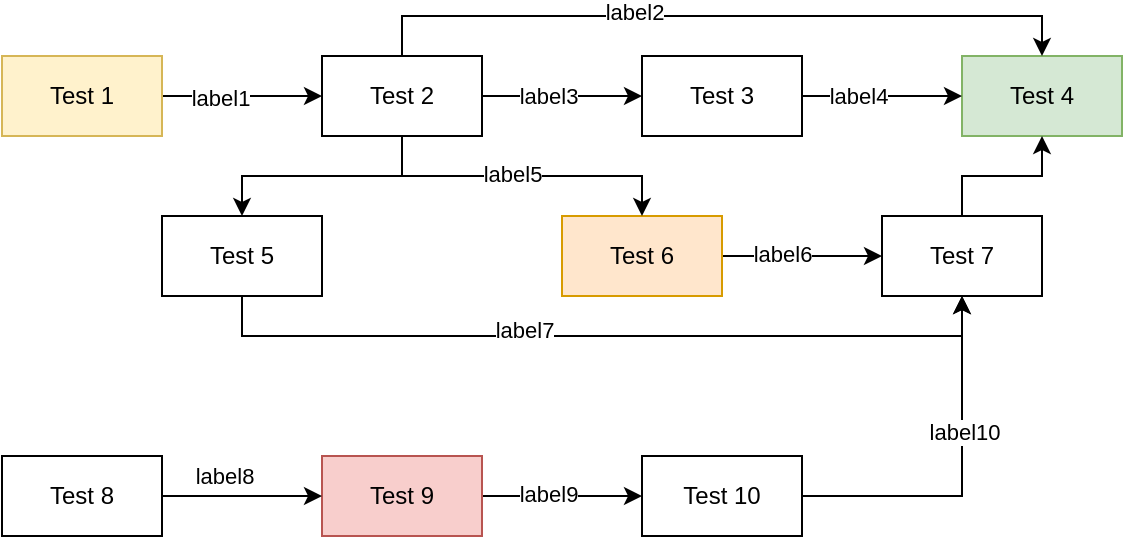<mxfile version="22.0.3" type="device" pages="3">
  <diagram id="C5RBs43oDa-KdzZeNtuy" name="Page-1">
    <mxGraphModel dx="1242" dy="854" grid="1" gridSize="10" guides="1" tooltips="1" connect="1" arrows="1" fold="1" page="1" pageScale="1" pageWidth="827" pageHeight="1169" math="0" shadow="0">
      <root>
        <mxCell id="WIyWlLk6GJQsqaUBKTNV-0" />
        <mxCell id="WIyWlLk6GJQsqaUBKTNV-1" parent="WIyWlLk6GJQsqaUBKTNV-0" />
        <mxCell id="Mw_cDEjDpBBBaktPgEhC-10" style="edgeStyle=orthogonalEdgeStyle;rounded=0;orthogonalLoop=1;jettySize=auto;html=1;exitX=1;exitY=0.5;exitDx=0;exitDy=0;entryX=0;entryY=0.5;entryDx=0;entryDy=0;" parent="WIyWlLk6GJQsqaUBKTNV-1" source="Mw_cDEjDpBBBaktPgEhC-0" target="Mw_cDEjDpBBBaktPgEhC-6" edge="1">
          <mxGeometry relative="1" as="geometry" />
        </mxCell>
        <mxCell id="kKnstZEyNpiw00Y8j86u-1" value="label1" style="edgeLabel;html=1;align=center;verticalAlign=middle;resizable=0;points=[];" parent="Mw_cDEjDpBBBaktPgEhC-10" vertex="1" connectable="0">
          <mxGeometry x="-0.275" y="-1" relative="1" as="geometry">
            <mxPoint as="offset" />
          </mxGeometry>
        </mxCell>
        <mxCell id="Mw_cDEjDpBBBaktPgEhC-0" value="Test 1" style="rounded=0;whiteSpace=wrap;html=1;fillColor=#fff2cc;strokeColor=#d6b656;" parent="WIyWlLk6GJQsqaUBKTNV-1" vertex="1">
          <mxGeometry x="160" y="160" width="80" height="40" as="geometry" />
        </mxCell>
        <mxCell id="Mw_cDEjDpBBBaktPgEhC-1" value="Test 4" style="rounded=0;whiteSpace=wrap;html=1;fillColor=#d5e8d4;strokeColor=#82b366;" parent="WIyWlLk6GJQsqaUBKTNV-1" vertex="1">
          <mxGeometry x="640" y="160" width="80" height="40" as="geometry" />
        </mxCell>
        <mxCell id="Mw_cDEjDpBBBaktPgEhC-17" style="edgeStyle=orthogonalEdgeStyle;rounded=0;orthogonalLoop=1;jettySize=auto;html=1;exitX=1;exitY=0.5;exitDx=0;exitDy=0;entryX=0;entryY=0.5;entryDx=0;entryDy=0;" parent="WIyWlLk6GJQsqaUBKTNV-1" source="Mw_cDEjDpBBBaktPgEhC-2" target="Mw_cDEjDpBBBaktPgEhC-1" edge="1">
          <mxGeometry relative="1" as="geometry" />
        </mxCell>
        <mxCell id="kKnstZEyNpiw00Y8j86u-4" value="label4" style="edgeLabel;html=1;align=center;verticalAlign=middle;resizable=0;points=[];" parent="Mw_cDEjDpBBBaktPgEhC-17" vertex="1" connectable="0">
          <mxGeometry x="-0.3" relative="1" as="geometry">
            <mxPoint as="offset" />
          </mxGeometry>
        </mxCell>
        <mxCell id="Mw_cDEjDpBBBaktPgEhC-2" value="Test 3" style="rounded=0;whiteSpace=wrap;html=1;" parent="WIyWlLk6GJQsqaUBKTNV-1" vertex="1">
          <mxGeometry x="480" y="160" width="80" height="40" as="geometry" />
        </mxCell>
        <mxCell id="Mw_cDEjDpBBBaktPgEhC-13" style="edgeStyle=orthogonalEdgeStyle;rounded=0;orthogonalLoop=1;jettySize=auto;html=1;exitX=0.5;exitY=1;exitDx=0;exitDy=0;entryX=0.5;entryY=1;entryDx=0;entryDy=0;" parent="WIyWlLk6GJQsqaUBKTNV-1" source="Mw_cDEjDpBBBaktPgEhC-3" target="Mw_cDEjDpBBBaktPgEhC-8" edge="1">
          <mxGeometry relative="1" as="geometry" />
        </mxCell>
        <mxCell id="kKnstZEyNpiw00Y8j86u-7" value="label7" style="edgeLabel;html=1;align=center;verticalAlign=middle;resizable=0;points=[];" parent="Mw_cDEjDpBBBaktPgEhC-13" vertex="1" connectable="0">
          <mxGeometry x="-0.195" y="3" relative="1" as="geometry">
            <mxPoint as="offset" />
          </mxGeometry>
        </mxCell>
        <mxCell id="Mw_cDEjDpBBBaktPgEhC-3" value="Test 5" style="rounded=0;whiteSpace=wrap;html=1;" parent="WIyWlLk6GJQsqaUBKTNV-1" vertex="1">
          <mxGeometry x="240" y="240" width="80" height="40" as="geometry" />
        </mxCell>
        <mxCell id="Mw_cDEjDpBBBaktPgEhC-21" style="edgeStyle=orthogonalEdgeStyle;rounded=0;orthogonalLoop=1;jettySize=auto;html=1;exitX=1;exitY=0.5;exitDx=0;exitDy=0;entryX=0;entryY=0.5;entryDx=0;entryDy=0;" parent="WIyWlLk6GJQsqaUBKTNV-1" source="Mw_cDEjDpBBBaktPgEhC-4" target="Mw_cDEjDpBBBaktPgEhC-7" edge="1">
          <mxGeometry relative="1" as="geometry" />
        </mxCell>
        <mxCell id="kKnstZEyNpiw00Y8j86u-8" value="label9" style="edgeLabel;html=1;align=center;verticalAlign=middle;resizable=0;points=[];" parent="Mw_cDEjDpBBBaktPgEhC-21" vertex="1" connectable="0">
          <mxGeometry x="-0.175" y="1" relative="1" as="geometry">
            <mxPoint as="offset" />
          </mxGeometry>
        </mxCell>
        <mxCell id="Mw_cDEjDpBBBaktPgEhC-4" value="Test 9" style="rounded=0;whiteSpace=wrap;html=1;fillColor=#f8cecc;strokeColor=#b85450;" parent="WIyWlLk6GJQsqaUBKTNV-1" vertex="1">
          <mxGeometry x="320" y="360" width="80" height="40" as="geometry" />
        </mxCell>
        <mxCell id="Mw_cDEjDpBBBaktPgEhC-14" style="edgeStyle=orthogonalEdgeStyle;rounded=0;orthogonalLoop=1;jettySize=auto;html=1;exitX=1;exitY=0.5;exitDx=0;exitDy=0;entryX=0;entryY=0.5;entryDx=0;entryDy=0;" parent="WIyWlLk6GJQsqaUBKTNV-1" source="Mw_cDEjDpBBBaktPgEhC-5" target="Mw_cDEjDpBBBaktPgEhC-8" edge="1">
          <mxGeometry relative="1" as="geometry" />
        </mxCell>
        <mxCell id="kKnstZEyNpiw00Y8j86u-6" value="label6" style="edgeLabel;html=1;align=center;verticalAlign=middle;resizable=0;points=[];" parent="Mw_cDEjDpBBBaktPgEhC-14" vertex="1" connectable="0">
          <mxGeometry x="-0.25" y="1" relative="1" as="geometry">
            <mxPoint as="offset" />
          </mxGeometry>
        </mxCell>
        <mxCell id="Mw_cDEjDpBBBaktPgEhC-5" value="Test 6" style="rounded=0;whiteSpace=wrap;html=1;fillColor=#ffe6cc;strokeColor=#d79b00;" parent="WIyWlLk6GJQsqaUBKTNV-1" vertex="1">
          <mxGeometry x="440" y="240" width="80" height="40" as="geometry" />
        </mxCell>
        <mxCell id="Mw_cDEjDpBBBaktPgEhC-11" style="edgeStyle=orthogonalEdgeStyle;rounded=0;orthogonalLoop=1;jettySize=auto;html=1;exitX=0.5;exitY=1;exitDx=0;exitDy=0;entryX=0.5;entryY=0;entryDx=0;entryDy=0;" parent="WIyWlLk6GJQsqaUBKTNV-1" source="Mw_cDEjDpBBBaktPgEhC-6" target="Mw_cDEjDpBBBaktPgEhC-3" edge="1">
          <mxGeometry relative="1" as="geometry" />
        </mxCell>
        <mxCell id="Mw_cDEjDpBBBaktPgEhC-12" style="edgeStyle=orthogonalEdgeStyle;rounded=0;orthogonalLoop=1;jettySize=auto;html=1;exitX=0.5;exitY=1;exitDx=0;exitDy=0;entryX=0.5;entryY=0;entryDx=0;entryDy=0;" parent="WIyWlLk6GJQsqaUBKTNV-1" source="Mw_cDEjDpBBBaktPgEhC-6" target="Mw_cDEjDpBBBaktPgEhC-5" edge="1">
          <mxGeometry relative="1" as="geometry" />
        </mxCell>
        <mxCell id="kKnstZEyNpiw00Y8j86u-5" value="label5" style="edgeLabel;html=1;align=center;verticalAlign=middle;resizable=0;points=[];" parent="Mw_cDEjDpBBBaktPgEhC-12" vertex="1" connectable="0">
          <mxGeometry x="-0.062" y="1" relative="1" as="geometry">
            <mxPoint as="offset" />
          </mxGeometry>
        </mxCell>
        <mxCell id="Mw_cDEjDpBBBaktPgEhC-16" style="edgeStyle=orthogonalEdgeStyle;rounded=0;orthogonalLoop=1;jettySize=auto;html=1;exitX=1;exitY=0.5;exitDx=0;exitDy=0;entryX=0;entryY=0.5;entryDx=0;entryDy=0;" parent="WIyWlLk6GJQsqaUBKTNV-1" source="Mw_cDEjDpBBBaktPgEhC-6" target="Mw_cDEjDpBBBaktPgEhC-2" edge="1">
          <mxGeometry relative="1" as="geometry" />
        </mxCell>
        <mxCell id="kKnstZEyNpiw00Y8j86u-3" value="label3" style="edgeLabel;html=1;align=center;verticalAlign=middle;resizable=0;points=[];" parent="Mw_cDEjDpBBBaktPgEhC-16" vertex="1" connectable="0">
          <mxGeometry x="-0.175" relative="1" as="geometry">
            <mxPoint as="offset" />
          </mxGeometry>
        </mxCell>
        <mxCell id="Mw_cDEjDpBBBaktPgEhC-19" style="edgeStyle=orthogonalEdgeStyle;rounded=0;orthogonalLoop=1;jettySize=auto;html=1;exitX=0.5;exitY=0;exitDx=0;exitDy=0;entryX=0.5;entryY=0;entryDx=0;entryDy=0;" parent="WIyWlLk6GJQsqaUBKTNV-1" source="Mw_cDEjDpBBBaktPgEhC-6" target="Mw_cDEjDpBBBaktPgEhC-1" edge="1">
          <mxGeometry relative="1" as="geometry" />
        </mxCell>
        <mxCell id="kKnstZEyNpiw00Y8j86u-2" value="label2" style="edgeLabel;html=1;align=center;verticalAlign=middle;resizable=0;points=[];" parent="Mw_cDEjDpBBBaktPgEhC-19" vertex="1" connectable="0">
          <mxGeometry x="-0.244" y="2" relative="1" as="geometry">
            <mxPoint as="offset" />
          </mxGeometry>
        </mxCell>
        <mxCell id="Mw_cDEjDpBBBaktPgEhC-6" value="Test 2" style="rounded=0;whiteSpace=wrap;html=1;" parent="WIyWlLk6GJQsqaUBKTNV-1" vertex="1">
          <mxGeometry x="320" y="160" width="80" height="40" as="geometry" />
        </mxCell>
        <mxCell id="Mw_cDEjDpBBBaktPgEhC-15" style="edgeStyle=orthogonalEdgeStyle;rounded=0;orthogonalLoop=1;jettySize=auto;html=1;exitX=1;exitY=0.5;exitDx=0;exitDy=0;entryX=0.5;entryY=1;entryDx=0;entryDy=0;" parent="WIyWlLk6GJQsqaUBKTNV-1" source="Mw_cDEjDpBBBaktPgEhC-7" target="Mw_cDEjDpBBBaktPgEhC-8" edge="1">
          <mxGeometry relative="1" as="geometry" />
        </mxCell>
        <mxCell id="kKnstZEyNpiw00Y8j86u-9" value="label10" style="edgeLabel;html=1;align=center;verticalAlign=middle;resizable=0;points=[];" parent="Mw_cDEjDpBBBaktPgEhC-15" vertex="1" connectable="0">
          <mxGeometry x="0.244" y="-1" relative="1" as="geometry">
            <mxPoint as="offset" />
          </mxGeometry>
        </mxCell>
        <mxCell id="Mw_cDEjDpBBBaktPgEhC-7" value="Test 10" style="rounded=0;whiteSpace=wrap;html=1;" parent="WIyWlLk6GJQsqaUBKTNV-1" vertex="1">
          <mxGeometry x="480" y="360" width="80" height="40" as="geometry" />
        </mxCell>
        <mxCell id="Mw_cDEjDpBBBaktPgEhC-18" style="edgeStyle=orthogonalEdgeStyle;rounded=0;orthogonalLoop=1;jettySize=auto;html=1;exitX=0.5;exitY=0;exitDx=0;exitDy=0;entryX=0.5;entryY=1;entryDx=0;entryDy=0;" parent="WIyWlLk6GJQsqaUBKTNV-1" source="Mw_cDEjDpBBBaktPgEhC-8" target="Mw_cDEjDpBBBaktPgEhC-1" edge="1">
          <mxGeometry relative="1" as="geometry" />
        </mxCell>
        <mxCell id="Mw_cDEjDpBBBaktPgEhC-8" value="Test 7" style="rounded=0;whiteSpace=wrap;html=1;" parent="WIyWlLk6GJQsqaUBKTNV-1" vertex="1">
          <mxGeometry x="600" y="240" width="80" height="40" as="geometry" />
        </mxCell>
        <mxCell id="Mw_cDEjDpBBBaktPgEhC-20" style="edgeStyle=orthogonalEdgeStyle;rounded=0;orthogonalLoop=1;jettySize=auto;html=1;exitX=1;exitY=0.5;exitDx=0;exitDy=0;entryX=0;entryY=0.5;entryDx=0;entryDy=0;" parent="WIyWlLk6GJQsqaUBKTNV-1" source="Mw_cDEjDpBBBaktPgEhC-9" target="Mw_cDEjDpBBBaktPgEhC-4" edge="1">
          <mxGeometry relative="1" as="geometry" />
        </mxCell>
        <mxCell id="kKnstZEyNpiw00Y8j86u-0" value="label8" style="edgeLabel;html=1;align=center;verticalAlign=middle;resizable=0;points=[];" parent="Mw_cDEjDpBBBaktPgEhC-20" vertex="1" connectable="0">
          <mxGeometry x="-0.225" y="3" relative="1" as="geometry">
            <mxPoint y="-7" as="offset" />
          </mxGeometry>
        </mxCell>
        <mxCell id="Mw_cDEjDpBBBaktPgEhC-9" value="Test 8" style="rounded=0;whiteSpace=wrap;html=1;" parent="WIyWlLk6GJQsqaUBKTNV-1" vertex="1">
          <mxGeometry x="160" y="360" width="80" height="40" as="geometry" />
        </mxCell>
      </root>
    </mxGraphModel>
  </diagram>
  <diagram id="C5RBs43oDa-KdzZeNtuy" name="workflow 1">
    <mxGraphModel dx="1242" dy="854" grid="1" gridSize="10" guides="1" tooltips="1" connect="1" arrows="1" fold="1" page="1" pageScale="1" pageWidth="827" pageHeight="1169" math="0" shadow="0">
      <root>
        <mxCell id="WIyWlLk6GJQsqaUBKTNV-0" style="rounded=0;whiteSpace=wrap;html=1;fillColor=#f5f5f5;fontColor=#CCCCCC;strokeColor=#CCCCCC;" />
        <mxCell id="WIyWlLk6GJQsqaUBKTNV-1" style="rounded=0;whiteSpace=wrap;html=1;fillColor=#f5f5f5;fontColor=#CCCCCC;strokeColor=#CCCCCC;" parent="WIyWlLk6GJQsqaUBKTNV-0" />
        <mxCell id="Mw_cDEjDpBBBaktPgEhC-10" style="edgeStyle=orthogonalEdgeStyle;rounded=0;orthogonalLoop=1;jettySize=auto;html=1;exitX=1;exitY=0.5;exitDx=0;exitDy=0;entryX=0;entryY=0.5;entryDx=0;entryDy=0;" parent="WIyWlLk6GJQsqaUBKTNV-1" source="Mw_cDEjDpBBBaktPgEhC-0" target="Mw_cDEjDpBBBaktPgEhC-6" edge="1">
          <mxGeometry relative="1" as="geometry" />
        </mxCell>
        <mxCell id="kKnstZEyNpiw00Y8j86u-1" value="label1" style="rounded=0;whiteSpace=wrap;html=1;labelBackgroundColor=default;" parent="Mw_cDEjDpBBBaktPgEhC-10" vertex="1" connectable="0">
          <mxGeometry x="-0.275" y="-1" relative="1" as="geometry">
            <mxPoint as="offset" />
          </mxGeometry>
        </mxCell>
        <mxCell id="Mw_cDEjDpBBBaktPgEhC-0" value="Test 1" style="rounded=0;whiteSpace=wrap;html=1;fillColor=#fff2cc;strokeColor=#d6b656;" parent="WIyWlLk6GJQsqaUBKTNV-1" vertex="1">
          <mxGeometry x="160" y="160" width="80" height="40" as="geometry" />
        </mxCell>
        <mxCell id="Mw_cDEjDpBBBaktPgEhC-1" value="Test 4" style="rounded=0;whiteSpace=wrap;html=1;fillColor=#d5e8d4;strokeColor=#82b366;" parent="WIyWlLk6GJQsqaUBKTNV-1" vertex="1">
          <mxGeometry x="640" y="160" width="80" height="40" as="geometry" />
        </mxCell>
        <mxCell id="Mw_cDEjDpBBBaktPgEhC-17" style="edgeStyle=orthogonalEdgeStyle;rounded=0;orthogonalLoop=1;jettySize=auto;html=1;exitX=1;exitY=0.5;exitDx=0;exitDy=0;entryX=0;entryY=0.5;entryDx=0;entryDy=0;" parent="WIyWlLk6GJQsqaUBKTNV-1" source="Mw_cDEjDpBBBaktPgEhC-2" target="Mw_cDEjDpBBBaktPgEhC-1" edge="1">
          <mxGeometry relative="1" as="geometry" />
        </mxCell>
        <mxCell id="kKnstZEyNpiw00Y8j86u-4" value="label4" style="rounded=0;whiteSpace=wrap;html=1;labelBackgroundColor=default;" parent="Mw_cDEjDpBBBaktPgEhC-17" vertex="1" connectable="0">
          <mxGeometry x="-0.3" relative="1" as="geometry">
            <mxPoint as="offset" />
          </mxGeometry>
        </mxCell>
        <mxCell id="Mw_cDEjDpBBBaktPgEhC-2" value="Test 3" style="rounded=0;whiteSpace=wrap;html=1;" parent="WIyWlLk6GJQsqaUBKTNV-1" vertex="1">
          <mxGeometry x="480" y="160" width="80" height="40" as="geometry" />
        </mxCell>
        <mxCell id="Mw_cDEjDpBBBaktPgEhC-13" style="edgeStyle=orthogonalEdgeStyle;rounded=0;orthogonalLoop=1;jettySize=auto;html=1;exitX=0.5;exitY=1;exitDx=0;exitDy=0;entryX=0.5;entryY=1;entryDx=0;entryDy=0;" parent="WIyWlLk6GJQsqaUBKTNV-1" source="Mw_cDEjDpBBBaktPgEhC-3" target="Mw_cDEjDpBBBaktPgEhC-8" edge="1">
          <mxGeometry relative="1" as="geometry" />
        </mxCell>
        <mxCell id="kKnstZEyNpiw00Y8j86u-7" value="label7" style="rounded=0;whiteSpace=wrap;html=1;labelBackgroundColor=default;" parent="Mw_cDEjDpBBBaktPgEhC-13" vertex="1" connectable="0">
          <mxGeometry x="-0.195" y="3" relative="1" as="geometry">
            <mxPoint as="offset" />
          </mxGeometry>
        </mxCell>
        <mxCell id="Mw_cDEjDpBBBaktPgEhC-3" value="Test 5" style="rounded=0;whiteSpace=wrap;html=1;" parent="WIyWlLk6GJQsqaUBKTNV-1" vertex="1">
          <mxGeometry x="240" y="240" width="80" height="40" as="geometry" />
        </mxCell>
        <mxCell id="Mw_cDEjDpBBBaktPgEhC-21" style="edgeStyle=orthogonalEdgeStyle;rounded=0;orthogonalLoop=1;jettySize=auto;html=1;exitX=1;exitY=0.5;exitDx=0;exitDy=0;entryX=0;entryY=0.5;entryDx=0;entryDy=0;fillColor=#f5f5f5;fontColor=#CCCCCC;strokeColor=#CCCCCC;" parent="WIyWlLk6GJQsqaUBKTNV-1" source="Mw_cDEjDpBBBaktPgEhC-4" target="Mw_cDEjDpBBBaktPgEhC-7" edge="1">
          <mxGeometry relative="1" as="geometry" />
        </mxCell>
        <mxCell id="kKnstZEyNpiw00Y8j86u-8" value="label9" style="edgeStyle=orthogonalEdgeStyle;rounded=0;orthogonalLoop=1;jettySize=auto;html=1;exitX=1;exitY=0.5;exitDx=0;exitDy=0;entryX=0;entryY=0.5;entryDx=0;entryDy=0;fillColor=#f5f5f5;fontColor=#CCCCCC;strokeColor=#CCCCCC;" parent="Mw_cDEjDpBBBaktPgEhC-21" vertex="1" connectable="0">
          <mxGeometry x="-0.175" y="1" relative="1" as="geometry">
            <mxPoint as="offset" />
          </mxGeometry>
        </mxCell>
        <mxCell id="Mw_cDEjDpBBBaktPgEhC-4" value="Test 9" style="edgeStyle=orthogonalEdgeStyle;rounded=0;orthogonalLoop=1;jettySize=auto;html=1;exitX=1;exitY=0.5;exitDx=0;exitDy=0;entryX=0;entryY=0.5;entryDx=0;entryDy=0;fillColor=#f5f5f5;fontColor=#CCCCCC;strokeColor=#CCCCCC;" parent="WIyWlLk6GJQsqaUBKTNV-1" vertex="1">
          <mxGeometry x="320" y="360" width="80" height="40" as="geometry" />
        </mxCell>
        <mxCell id="Mw_cDEjDpBBBaktPgEhC-14" style="edgeStyle=orthogonalEdgeStyle;rounded=0;orthogonalLoop=1;jettySize=auto;html=1;exitX=1;exitY=0.5;exitDx=0;exitDy=0;entryX=0;entryY=0.5;entryDx=0;entryDy=0;" parent="WIyWlLk6GJQsqaUBKTNV-1" source="Mw_cDEjDpBBBaktPgEhC-5" target="Mw_cDEjDpBBBaktPgEhC-8" edge="1">
          <mxGeometry relative="1" as="geometry" />
        </mxCell>
        <mxCell id="kKnstZEyNpiw00Y8j86u-6" value="label6" style="edgeStyle=orthogonalEdgeStyle;rounded=0;orthogonalLoop=1;jettySize=auto;html=1;exitX=1;exitY=0.5;exitDx=0;exitDy=0;entryX=0;entryY=0.5;entryDx=0;entryDy=0;labelBackgroundColor=default;" parent="Mw_cDEjDpBBBaktPgEhC-14" vertex="1" connectable="0">
          <mxGeometry x="-0.25" y="1" relative="1" as="geometry">
            <mxPoint as="offset" />
          </mxGeometry>
        </mxCell>
        <mxCell id="Mw_cDEjDpBBBaktPgEhC-5" value="Test 6" style="rounded=0;whiteSpace=wrap;html=1;fillColor=#ffe6cc;strokeColor=#d79b00;" parent="WIyWlLk6GJQsqaUBKTNV-1" vertex="1">
          <mxGeometry x="440" y="240" width="80" height="40" as="geometry" />
        </mxCell>
        <mxCell id="Mw_cDEjDpBBBaktPgEhC-11" style="edgeStyle=orthogonalEdgeStyle;rounded=0;orthogonalLoop=1;jettySize=auto;html=1;exitX=0.5;exitY=1;exitDx=0;exitDy=0;entryX=0.5;entryY=0;entryDx=0;entryDy=0;" parent="WIyWlLk6GJQsqaUBKTNV-1" source="Mw_cDEjDpBBBaktPgEhC-6" target="Mw_cDEjDpBBBaktPgEhC-3" edge="1">
          <mxGeometry relative="1" as="geometry" />
        </mxCell>
        <mxCell id="Mw_cDEjDpBBBaktPgEhC-12" style="edgeStyle=orthogonalEdgeStyle;rounded=0;orthogonalLoop=1;jettySize=auto;html=1;exitX=0.5;exitY=1;exitDx=0;exitDy=0;entryX=0.5;entryY=0;entryDx=0;entryDy=0;" parent="WIyWlLk6GJQsqaUBKTNV-1" source="Mw_cDEjDpBBBaktPgEhC-6" target="Mw_cDEjDpBBBaktPgEhC-5" edge="1">
          <mxGeometry relative="1" as="geometry" />
        </mxCell>
        <mxCell id="kKnstZEyNpiw00Y8j86u-5" value="label5" style="edgeStyle=orthogonalEdgeStyle;rounded=0;orthogonalLoop=1;jettySize=auto;html=1;exitX=1;exitY=0.5;exitDx=0;exitDy=0;entryX=0;entryY=0.5;entryDx=0;entryDy=0;labelBackgroundColor=default;" parent="Mw_cDEjDpBBBaktPgEhC-12" vertex="1" connectable="0">
          <mxGeometry x="-0.062" y="1" relative="1" as="geometry">
            <mxPoint as="offset" />
          </mxGeometry>
        </mxCell>
        <mxCell id="Mw_cDEjDpBBBaktPgEhC-16" style="edgeStyle=orthogonalEdgeStyle;rounded=0;orthogonalLoop=1;jettySize=auto;html=1;exitX=1;exitY=0.5;exitDx=0;exitDy=0;entryX=0;entryY=0.5;entryDx=0;entryDy=0;" parent="WIyWlLk6GJQsqaUBKTNV-1" source="Mw_cDEjDpBBBaktPgEhC-6" target="Mw_cDEjDpBBBaktPgEhC-2" edge="1">
          <mxGeometry relative="1" as="geometry" />
        </mxCell>
        <mxCell id="kKnstZEyNpiw00Y8j86u-3" value="label3" style="edgeStyle=orthogonalEdgeStyle;rounded=0;orthogonalLoop=1;jettySize=auto;html=1;exitX=1;exitY=0.5;exitDx=0;exitDy=0;entryX=0;entryY=0.5;entryDx=0;entryDy=0;labelBackgroundColor=default;" parent="Mw_cDEjDpBBBaktPgEhC-16" vertex="1" connectable="0">
          <mxGeometry x="-0.175" relative="1" as="geometry">
            <mxPoint as="offset" />
          </mxGeometry>
        </mxCell>
        <mxCell id="Mw_cDEjDpBBBaktPgEhC-19" style="edgeStyle=orthogonalEdgeStyle;rounded=0;orthogonalLoop=1;jettySize=auto;html=1;exitX=0.5;exitY=0;exitDx=0;exitDy=0;entryX=0.5;entryY=0;entryDx=0;entryDy=0;" parent="WIyWlLk6GJQsqaUBKTNV-1" source="Mw_cDEjDpBBBaktPgEhC-6" target="Mw_cDEjDpBBBaktPgEhC-1" edge="1">
          <mxGeometry relative="1" as="geometry" />
        </mxCell>
        <mxCell id="kKnstZEyNpiw00Y8j86u-2" value="label2" style="edgeStyle=orthogonalEdgeStyle;rounded=0;orthogonalLoop=1;jettySize=auto;html=1;exitX=1;exitY=0.5;exitDx=0;exitDy=0;entryX=0;entryY=0.5;entryDx=0;entryDy=0;labelBackgroundColor=default;" parent="Mw_cDEjDpBBBaktPgEhC-19" vertex="1" connectable="0">
          <mxGeometry x="-0.244" y="2" relative="1" as="geometry">
            <mxPoint as="offset" />
          </mxGeometry>
        </mxCell>
        <mxCell id="Mw_cDEjDpBBBaktPgEhC-6" value="Test 2" style="rounded=0;whiteSpace=wrap;html=1;" parent="WIyWlLk6GJQsqaUBKTNV-1" vertex="1">
          <mxGeometry x="320" y="160" width="80" height="40" as="geometry" />
        </mxCell>
        <mxCell id="Mw_cDEjDpBBBaktPgEhC-15" style="edgeStyle=orthogonalEdgeStyle;rounded=0;orthogonalLoop=1;jettySize=auto;html=1;exitX=1;exitY=0.5;exitDx=0;exitDy=0;entryX=0.5;entryY=1;entryDx=0;entryDy=0;fillColor=#f5f5f5;fontColor=#CCCCCC;strokeColor=#CCCCCC;" parent="WIyWlLk6GJQsqaUBKTNV-1" source="Mw_cDEjDpBBBaktPgEhC-7" target="Mw_cDEjDpBBBaktPgEhC-8" edge="1">
          <mxGeometry relative="1" as="geometry" />
        </mxCell>
        <mxCell id="kKnstZEyNpiw00Y8j86u-9" value="label10" style="edgeStyle=orthogonalEdgeStyle;rounded=0;orthogonalLoop=1;jettySize=auto;html=1;exitX=1;exitY=0.5;exitDx=0;exitDy=0;entryX=0.5;entryY=1;entryDx=0;entryDy=0;fillColor=#f5f5f5;fontColor=#CCCCCC;strokeColor=#CCCCCC;" parent="Mw_cDEjDpBBBaktPgEhC-15" vertex="1" connectable="0">
          <mxGeometry x="0.244" y="-1" relative="1" as="geometry">
            <mxPoint as="offset" />
          </mxGeometry>
        </mxCell>
        <mxCell id="Mw_cDEjDpBBBaktPgEhC-7" value="Test 10" style="edgeStyle=orthogonalEdgeStyle;rounded=0;orthogonalLoop=1;jettySize=auto;html=1;exitX=1;exitY=0.5;exitDx=0;exitDy=0;entryX=0.5;entryY=1;entryDx=0;entryDy=0;fillColor=#f5f5f5;fontColor=#CCCCCC;strokeColor=#CCCCCC;" parent="WIyWlLk6GJQsqaUBKTNV-1" vertex="1">
          <mxGeometry x="480" y="360" width="80" height="40" as="geometry" />
        </mxCell>
        <mxCell id="Mw_cDEjDpBBBaktPgEhC-18" style="edgeStyle=orthogonalEdgeStyle;rounded=0;orthogonalLoop=1;jettySize=auto;html=1;exitX=0.5;exitY=0;exitDx=0;exitDy=0;entryX=0.5;entryY=1;entryDx=0;entryDy=0;" parent="WIyWlLk6GJQsqaUBKTNV-1" source="Mw_cDEjDpBBBaktPgEhC-8" target="Mw_cDEjDpBBBaktPgEhC-1" edge="1">
          <mxGeometry relative="1" as="geometry" />
        </mxCell>
        <mxCell id="Mw_cDEjDpBBBaktPgEhC-8" value="Test 7" style="rounded=0;whiteSpace=wrap;html=1;" parent="WIyWlLk6GJQsqaUBKTNV-1" vertex="1">
          <mxGeometry x="600" y="240" width="80" height="40" as="geometry" />
        </mxCell>
        <mxCell id="Mw_cDEjDpBBBaktPgEhC-20" style="edgeStyle=orthogonalEdgeStyle;rounded=0;orthogonalLoop=1;jettySize=auto;html=1;exitX=1;exitY=0.5;exitDx=0;exitDy=0;entryX=0;entryY=0.5;entryDx=0;entryDy=0;fillColor=#f5f5f5;fontColor=#CCCCCC;strokeColor=#CCCCCC;" parent="WIyWlLk6GJQsqaUBKTNV-1" source="Mw_cDEjDpBBBaktPgEhC-9" target="Mw_cDEjDpBBBaktPgEhC-4" edge="1">
          <mxGeometry relative="1" as="geometry" />
        </mxCell>
        <mxCell id="kKnstZEyNpiw00Y8j86u-0" value="label8" style="edgeStyle=orthogonalEdgeStyle;rounded=0;orthogonalLoop=1;jettySize=auto;html=1;exitX=1;exitY=0.5;exitDx=0;exitDy=0;entryX=0;entryY=0.5;entryDx=0;entryDy=0;fillColor=#f5f5f5;fontColor=#CCCCCC;strokeColor=#CCCCCC;" parent="Mw_cDEjDpBBBaktPgEhC-20" vertex="1" connectable="0">
          <mxGeometry x="-0.225" y="3" relative="1" as="geometry">
            <mxPoint y="-7" as="offset" />
          </mxGeometry>
        </mxCell>
        <mxCell id="Mw_cDEjDpBBBaktPgEhC-9" value="Test 8" style="edgeStyle=orthogonalEdgeStyle;rounded=0;orthogonalLoop=1;jettySize=auto;html=1;exitX=1;exitY=0.5;exitDx=0;exitDy=0;entryX=0;entryY=0.5;entryDx=0;entryDy=0;fillColor=#f5f5f5;fontColor=#CCCCCC;strokeColor=#CCCCCC;" parent="WIyWlLk6GJQsqaUBKTNV-1" vertex="1">
          <mxGeometry x="160" y="360" width="80" height="40" as="geometry" />
        </mxCell>
      </root>
    </mxGraphModel>
  </diagram>
  <diagram id="C5RBs43oDa-KdzZeNtuy" name="workflow 2">
    <mxGraphModel dx="1242" dy="854" grid="1" gridSize="10" guides="1" tooltips="1" connect="1" arrows="1" fold="1" page="1" pageScale="1" pageWidth="827" pageHeight="1169" math="0" shadow="0">
      <root>
        <mxCell id="WIyWlLk6GJQsqaUBKTNV-0" style="edgeLabel;html=1;align=center;verticalAlign=middle;resizable=0;points=[];fillColor=#f5f5f5;fontColor=#CCCCCC;strokeColor=#CCCCCC;" />
        <mxCell id="WIyWlLk6GJQsqaUBKTNV-1" style="edgeLabel;html=1;align=center;verticalAlign=middle;resizable=0;points=[];fillColor=#f5f5f5;fontColor=#CCCCCC;strokeColor=#CCCCCC;" parent="WIyWlLk6GJQsqaUBKTNV-0" />
        <mxCell id="Mw_cDEjDpBBBaktPgEhC-10" style="edgeStyle=orthogonalEdgeStyle;rounded=0;orthogonalLoop=1;jettySize=auto;html=1;exitX=1;exitY=0.5;exitDx=0;exitDy=0;entryX=0;entryY=0.5;entryDx=0;entryDy=0;fillColor=#f5f5f5;fontColor=#CCCCCC;strokeColor=#CCCCCC;" parent="WIyWlLk6GJQsqaUBKTNV-1" source="Mw_cDEjDpBBBaktPgEhC-0" target="Mw_cDEjDpBBBaktPgEhC-6" edge="1">
          <mxGeometry relative="1" as="geometry" />
        </mxCell>
        <mxCell id="kKnstZEyNpiw00Y8j86u-1" value="label1" style="edgeStyle=orthogonalEdgeStyle;rounded=0;orthogonalLoop=1;jettySize=auto;html=1;exitX=1;exitY=0.5;exitDx=0;exitDy=0;entryX=0;entryY=0.5;entryDx=0;entryDy=0;fillColor=#f5f5f5;fontColor=#CCCCCC;strokeColor=#CCCCCC;" parent="Mw_cDEjDpBBBaktPgEhC-10" vertex="1" connectable="0">
          <mxGeometry x="-0.275" y="-1" relative="1" as="geometry">
            <mxPoint as="offset" />
          </mxGeometry>
        </mxCell>
        <mxCell id="Mw_cDEjDpBBBaktPgEhC-0" value="Test 1" style="edgeStyle=orthogonalEdgeStyle;rounded=0;orthogonalLoop=1;jettySize=auto;html=1;exitX=1;exitY=0.5;exitDx=0;exitDy=0;entryX=0;entryY=0.5;entryDx=0;entryDy=0;fillColor=#f5f5f5;fontColor=#CCCCCC;strokeColor=#CCCCCC;" parent="WIyWlLk6GJQsqaUBKTNV-1" vertex="1">
          <mxGeometry x="160" y="160" width="80" height="40" as="geometry" />
        </mxCell>
        <mxCell id="Mw_cDEjDpBBBaktPgEhC-1" value="Test 4" style="rounded=0;whiteSpace=wrap;html=1;fillColor=#d5e8d4;strokeColor=#82b366;" parent="WIyWlLk6GJQsqaUBKTNV-1" vertex="1">
          <mxGeometry x="640" y="160" width="80" height="40" as="geometry" />
        </mxCell>
        <mxCell id="Mw_cDEjDpBBBaktPgEhC-17" style="edgeStyle=orthogonalEdgeStyle;rounded=0;orthogonalLoop=1;jettySize=auto;html=1;exitX=1;exitY=0.5;exitDx=0;exitDy=0;entryX=0;entryY=0.5;entryDx=0;entryDy=0;fillColor=#f5f5f5;fontColor=#CCCCCC;strokeColor=#CCCCCC;" parent="WIyWlLk6GJQsqaUBKTNV-1" source="Mw_cDEjDpBBBaktPgEhC-2" target="Mw_cDEjDpBBBaktPgEhC-1" edge="1">
          <mxGeometry relative="1" as="geometry" />
        </mxCell>
        <mxCell id="kKnstZEyNpiw00Y8j86u-4" value="label4" style="edgeStyle=orthogonalEdgeStyle;rounded=0;orthogonalLoop=1;jettySize=auto;html=1;exitX=1;exitY=0.5;exitDx=0;exitDy=0;entryX=0;entryY=0.5;entryDx=0;entryDy=0;fillColor=#f5f5f5;fontColor=#CCCCCC;strokeColor=#CCCCCC;" parent="Mw_cDEjDpBBBaktPgEhC-17" vertex="1" connectable="0">
          <mxGeometry x="-0.3" relative="1" as="geometry">
            <mxPoint as="offset" />
          </mxGeometry>
        </mxCell>
        <mxCell id="Mw_cDEjDpBBBaktPgEhC-2" value="Test 3" style="edgeStyle=orthogonalEdgeStyle;rounded=0;orthogonalLoop=1;jettySize=auto;html=1;exitX=1;exitY=0.5;exitDx=0;exitDy=0;entryX=0;entryY=0.5;entryDx=0;entryDy=0;fillColor=#f5f5f5;fontColor=#CCCCCC;strokeColor=#CCCCCC;" parent="WIyWlLk6GJQsqaUBKTNV-1" vertex="1">
          <mxGeometry x="480" y="160" width="80" height="40" as="geometry" />
        </mxCell>
        <mxCell id="Mw_cDEjDpBBBaktPgEhC-13" style="edgeStyle=orthogonalEdgeStyle;rounded=0;orthogonalLoop=1;jettySize=auto;html=1;exitX=0.5;exitY=1;exitDx=0;exitDy=0;entryX=0.5;entryY=1;entryDx=0;entryDy=0;fillColor=#f5f5f5;fontColor=#CCCCCC;strokeColor=#CCCCCC;" parent="WIyWlLk6GJQsqaUBKTNV-1" source="Mw_cDEjDpBBBaktPgEhC-3" target="Mw_cDEjDpBBBaktPgEhC-8" edge="1">
          <mxGeometry relative="1" as="geometry" />
        </mxCell>
        <mxCell id="kKnstZEyNpiw00Y8j86u-7" value="label7" style="edgeStyle=orthogonalEdgeStyle;rounded=0;orthogonalLoop=1;jettySize=auto;html=1;exitX=0.5;exitY=1;exitDx=0;exitDy=0;entryX=0.5;entryY=1;entryDx=0;entryDy=0;fillColor=#f5f5f5;fontColor=#CCCCCC;strokeColor=#CCCCCC;" parent="Mw_cDEjDpBBBaktPgEhC-13" vertex="1" connectable="0">
          <mxGeometry x="-0.195" y="3" relative="1" as="geometry">
            <mxPoint as="offset" />
          </mxGeometry>
        </mxCell>
        <mxCell id="Mw_cDEjDpBBBaktPgEhC-3" value="Test 5" style="edgeStyle=orthogonalEdgeStyle;rounded=0;orthogonalLoop=1;jettySize=auto;html=1;exitX=0.5;exitY=1;exitDx=0;exitDy=0;entryX=0.5;entryY=1;entryDx=0;entryDy=0;fillColor=#f5f5f5;fontColor=#CCCCCC;strokeColor=#CCCCCC;" parent="WIyWlLk6GJQsqaUBKTNV-1" vertex="1">
          <mxGeometry x="240" y="240" width="80" height="40" as="geometry" />
        </mxCell>
        <mxCell id="Mw_cDEjDpBBBaktPgEhC-21" style="edgeStyle=orthogonalEdgeStyle;rounded=0;orthogonalLoop=1;jettySize=auto;html=1;exitX=1;exitY=0.5;exitDx=0;exitDy=0;entryX=0;entryY=0.5;entryDx=0;entryDy=0;" parent="WIyWlLk6GJQsqaUBKTNV-1" source="Mw_cDEjDpBBBaktPgEhC-4" target="Mw_cDEjDpBBBaktPgEhC-7" edge="1">
          <mxGeometry relative="1" as="geometry" />
        </mxCell>
        <mxCell id="kKnstZEyNpiw00Y8j86u-8" value="label9" style="edgeStyle=orthogonalEdgeStyle;rounded=0;orthogonalLoop=1;jettySize=auto;html=1;exitX=0.5;exitY=1;exitDx=0;exitDy=0;entryX=0.5;entryY=1;entryDx=0;entryDy=0;labelBackgroundColor=default;" parent="Mw_cDEjDpBBBaktPgEhC-21" vertex="1" connectable="0">
          <mxGeometry x="-0.175" y="1" relative="1" as="geometry">
            <mxPoint as="offset" />
          </mxGeometry>
        </mxCell>
        <mxCell id="Mw_cDEjDpBBBaktPgEhC-4" value="Test 9" style="rounded=0;whiteSpace=wrap;html=1;fillColor=#f8cecc;strokeColor=#b85450;" parent="WIyWlLk6GJQsqaUBKTNV-1" vertex="1">
          <mxGeometry x="320" y="360" width="80" height="40" as="geometry" />
        </mxCell>
        <mxCell id="Mw_cDEjDpBBBaktPgEhC-14" style="edgeStyle=orthogonalEdgeStyle;rounded=0;orthogonalLoop=1;jettySize=auto;html=1;exitX=1;exitY=0.5;exitDx=0;exitDy=0;entryX=0;entryY=0.5;entryDx=0;entryDy=0;fillColor=#f5f5f5;fontColor=#CCCCCC;strokeColor=#CCCCCC;" parent="WIyWlLk6GJQsqaUBKTNV-1" source="Mw_cDEjDpBBBaktPgEhC-5" target="Mw_cDEjDpBBBaktPgEhC-8" edge="1">
          <mxGeometry relative="1" as="geometry" />
        </mxCell>
        <mxCell id="kKnstZEyNpiw00Y8j86u-6" value="label6" style="edgeStyle=orthogonalEdgeStyle;rounded=0;orthogonalLoop=1;jettySize=auto;html=1;exitX=1;exitY=0.5;exitDx=0;exitDy=0;entryX=0;entryY=0.5;entryDx=0;entryDy=0;fillColor=#f5f5f5;fontColor=#CCCCCC;strokeColor=#CCCCCC;" parent="Mw_cDEjDpBBBaktPgEhC-14" vertex="1" connectable="0">
          <mxGeometry x="-0.25" y="1" relative="1" as="geometry">
            <mxPoint as="offset" />
          </mxGeometry>
        </mxCell>
        <mxCell id="Mw_cDEjDpBBBaktPgEhC-5" value="Test 6" style="edgeStyle=orthogonalEdgeStyle;rounded=0;orthogonalLoop=1;jettySize=auto;html=1;exitX=1;exitY=0.5;exitDx=0;exitDy=0;entryX=0;entryY=0.5;entryDx=0;entryDy=0;fillColor=#f5f5f5;fontColor=#CCCCCC;strokeColor=#CCCCCC;" parent="WIyWlLk6GJQsqaUBKTNV-1" vertex="1">
          <mxGeometry x="440" y="240" width="80" height="40" as="geometry" />
        </mxCell>
        <mxCell id="Mw_cDEjDpBBBaktPgEhC-11" style="edgeStyle=orthogonalEdgeStyle;rounded=0;orthogonalLoop=1;jettySize=auto;html=1;exitX=0.5;exitY=1;exitDx=0;exitDy=0;entryX=0.5;entryY=0;entryDx=0;entryDy=0;fillColor=#f5f5f5;fontColor=#CCCCCC;strokeColor=#CCCCCC;" parent="WIyWlLk6GJQsqaUBKTNV-1" source="Mw_cDEjDpBBBaktPgEhC-6" target="Mw_cDEjDpBBBaktPgEhC-3" edge="1">
          <mxGeometry relative="1" as="geometry" />
        </mxCell>
        <mxCell id="Mw_cDEjDpBBBaktPgEhC-12" style="edgeStyle=orthogonalEdgeStyle;rounded=0;orthogonalLoop=1;jettySize=auto;html=1;exitX=0.5;exitY=1;exitDx=0;exitDy=0;entryX=0.5;entryY=0;entryDx=0;entryDy=0;fillColor=#f5f5f5;fontColor=#CCCCCC;strokeColor=#CCCCCC;" parent="WIyWlLk6GJQsqaUBKTNV-1" source="Mw_cDEjDpBBBaktPgEhC-6" target="Mw_cDEjDpBBBaktPgEhC-5" edge="1">
          <mxGeometry relative="1" as="geometry" />
        </mxCell>
        <mxCell id="kKnstZEyNpiw00Y8j86u-5" value="label5" style="edgeStyle=orthogonalEdgeStyle;rounded=0;orthogonalLoop=1;jettySize=auto;html=1;exitX=0.5;exitY=1;exitDx=0;exitDy=0;entryX=0.5;entryY=0;entryDx=0;entryDy=0;fillColor=#f5f5f5;fontColor=#CCCCCC;strokeColor=#CCCCCC;" parent="Mw_cDEjDpBBBaktPgEhC-12" vertex="1" connectable="0">
          <mxGeometry x="-0.062" y="1" relative="1" as="geometry">
            <mxPoint as="offset" />
          </mxGeometry>
        </mxCell>
        <mxCell id="Mw_cDEjDpBBBaktPgEhC-16" style="edgeStyle=orthogonalEdgeStyle;rounded=0;orthogonalLoop=1;jettySize=auto;html=1;exitX=1;exitY=0.5;exitDx=0;exitDy=0;entryX=0;entryY=0.5;entryDx=0;entryDy=0;fillColor=#f5f5f5;fontColor=#CCCCCC;strokeColor=#CCCCCC;" parent="WIyWlLk6GJQsqaUBKTNV-1" source="Mw_cDEjDpBBBaktPgEhC-6" target="Mw_cDEjDpBBBaktPgEhC-2" edge="1">
          <mxGeometry relative="1" as="geometry" />
        </mxCell>
        <mxCell id="kKnstZEyNpiw00Y8j86u-3" value="label3" style="edgeStyle=orthogonalEdgeStyle;rounded=0;orthogonalLoop=1;jettySize=auto;html=1;exitX=1;exitY=0.5;exitDx=0;exitDy=0;entryX=0;entryY=0.5;entryDx=0;entryDy=0;fillColor=#f5f5f5;fontColor=#CCCCCC;strokeColor=#CCCCCC;" parent="Mw_cDEjDpBBBaktPgEhC-16" vertex="1" connectable="0">
          <mxGeometry x="-0.175" relative="1" as="geometry">
            <mxPoint as="offset" />
          </mxGeometry>
        </mxCell>
        <mxCell id="Mw_cDEjDpBBBaktPgEhC-19" style="edgeStyle=orthogonalEdgeStyle;rounded=0;orthogonalLoop=1;jettySize=auto;html=1;exitX=0.5;exitY=0;exitDx=0;exitDy=0;entryX=0.5;entryY=0;entryDx=0;entryDy=0;fillColor=#f5f5f5;fontColor=#CCCCCC;strokeColor=#CCCCCC;" parent="WIyWlLk6GJQsqaUBKTNV-1" source="Mw_cDEjDpBBBaktPgEhC-6" target="Mw_cDEjDpBBBaktPgEhC-1" edge="1">
          <mxGeometry relative="1" as="geometry" />
        </mxCell>
        <mxCell id="kKnstZEyNpiw00Y8j86u-2" value="label2" style="edgeStyle=orthogonalEdgeStyle;rounded=0;orthogonalLoop=1;jettySize=auto;html=1;exitX=0.5;exitY=0;exitDx=0;exitDy=0;entryX=0.5;entryY=0;entryDx=0;entryDy=0;fillColor=#f5f5f5;fontColor=#CCCCCC;strokeColor=#CCCCCC;" parent="Mw_cDEjDpBBBaktPgEhC-19" vertex="1" connectable="0">
          <mxGeometry x="-0.244" y="2" relative="1" as="geometry">
            <mxPoint as="offset" />
          </mxGeometry>
        </mxCell>
        <mxCell id="Mw_cDEjDpBBBaktPgEhC-6" value="Test 2" style="edgeStyle=orthogonalEdgeStyle;rounded=0;orthogonalLoop=1;jettySize=auto;html=1;exitX=0.5;exitY=0;exitDx=0;exitDy=0;entryX=0.5;entryY=0;entryDx=0;entryDy=0;fillColor=#f5f5f5;fontColor=#CCCCCC;strokeColor=#CCCCCC;" parent="WIyWlLk6GJQsqaUBKTNV-1" vertex="1">
          <mxGeometry x="320" y="160" width="80" height="40" as="geometry" />
        </mxCell>
        <mxCell id="Mw_cDEjDpBBBaktPgEhC-15" style="edgeStyle=orthogonalEdgeStyle;rounded=0;orthogonalLoop=1;jettySize=auto;html=1;exitX=1;exitY=0.5;exitDx=0;exitDy=0;entryX=0.5;entryY=1;entryDx=0;entryDy=0;" parent="WIyWlLk6GJQsqaUBKTNV-1" source="Mw_cDEjDpBBBaktPgEhC-7" target="Mw_cDEjDpBBBaktPgEhC-8" edge="1">
          <mxGeometry relative="1" as="geometry" />
        </mxCell>
        <mxCell id="kKnstZEyNpiw00Y8j86u-9" value="label10" style="edgeStyle=orthogonalEdgeStyle;rounded=0;orthogonalLoop=1;jettySize=auto;html=1;exitX=0.5;exitY=0;exitDx=0;exitDy=0;entryX=0.5;entryY=0;entryDx=0;entryDy=0;labelBackgroundColor=default;" parent="Mw_cDEjDpBBBaktPgEhC-15" vertex="1" connectable="0">
          <mxGeometry x="0.244" y="-1" relative="1" as="geometry">
            <mxPoint as="offset" />
          </mxGeometry>
        </mxCell>
        <mxCell id="Mw_cDEjDpBBBaktPgEhC-7" value="Test 10" style="rounded=0;whiteSpace=wrap;html=1;" parent="WIyWlLk6GJQsqaUBKTNV-1" vertex="1">
          <mxGeometry x="480" y="360" width="80" height="40" as="geometry" />
        </mxCell>
        <mxCell id="Mw_cDEjDpBBBaktPgEhC-18" style="edgeStyle=orthogonalEdgeStyle;rounded=0;orthogonalLoop=1;jettySize=auto;html=1;exitX=0.5;exitY=0;exitDx=0;exitDy=0;entryX=0.5;entryY=1;entryDx=0;entryDy=0;" parent="WIyWlLk6GJQsqaUBKTNV-1" source="Mw_cDEjDpBBBaktPgEhC-8" target="Mw_cDEjDpBBBaktPgEhC-1" edge="1">
          <mxGeometry relative="1" as="geometry" />
        </mxCell>
        <mxCell id="Mw_cDEjDpBBBaktPgEhC-8" value="Test 7" style="rounded=0;whiteSpace=wrap;html=1;" parent="WIyWlLk6GJQsqaUBKTNV-1" vertex="1">
          <mxGeometry x="600" y="240" width="80" height="40" as="geometry" />
        </mxCell>
        <mxCell id="Mw_cDEjDpBBBaktPgEhC-20" style="edgeStyle=orthogonalEdgeStyle;rounded=0;orthogonalLoop=1;jettySize=auto;html=1;exitX=1;exitY=0.5;exitDx=0;exitDy=0;entryX=0;entryY=0.5;entryDx=0;entryDy=0;" parent="WIyWlLk6GJQsqaUBKTNV-1" source="Mw_cDEjDpBBBaktPgEhC-9" target="Mw_cDEjDpBBBaktPgEhC-4" edge="1">
          <mxGeometry relative="1" as="geometry" />
        </mxCell>
        <mxCell id="kKnstZEyNpiw00Y8j86u-0" value="label8" style="edgeStyle=orthogonalEdgeStyle;rounded=0;orthogonalLoop=1;jettySize=auto;html=1;exitX=0.5;exitY=0;exitDx=0;exitDy=0;entryX=0.5;entryY=0;entryDx=0;entryDy=0;labelBackgroundColor=default;" parent="Mw_cDEjDpBBBaktPgEhC-20" vertex="1" connectable="0">
          <mxGeometry x="-0.225" y="3" relative="1" as="geometry">
            <mxPoint y="-7" as="offset" />
          </mxGeometry>
        </mxCell>
        <mxCell id="Mw_cDEjDpBBBaktPgEhC-9" value="Test 8" style="rounded=0;whiteSpace=wrap;html=1;" parent="WIyWlLk6GJQsqaUBKTNV-1" vertex="1">
          <mxGeometry x="160" y="360" width="80" height="40" as="geometry" />
        </mxCell>
      </root>
    </mxGraphModel>
  </diagram>
</mxfile>
